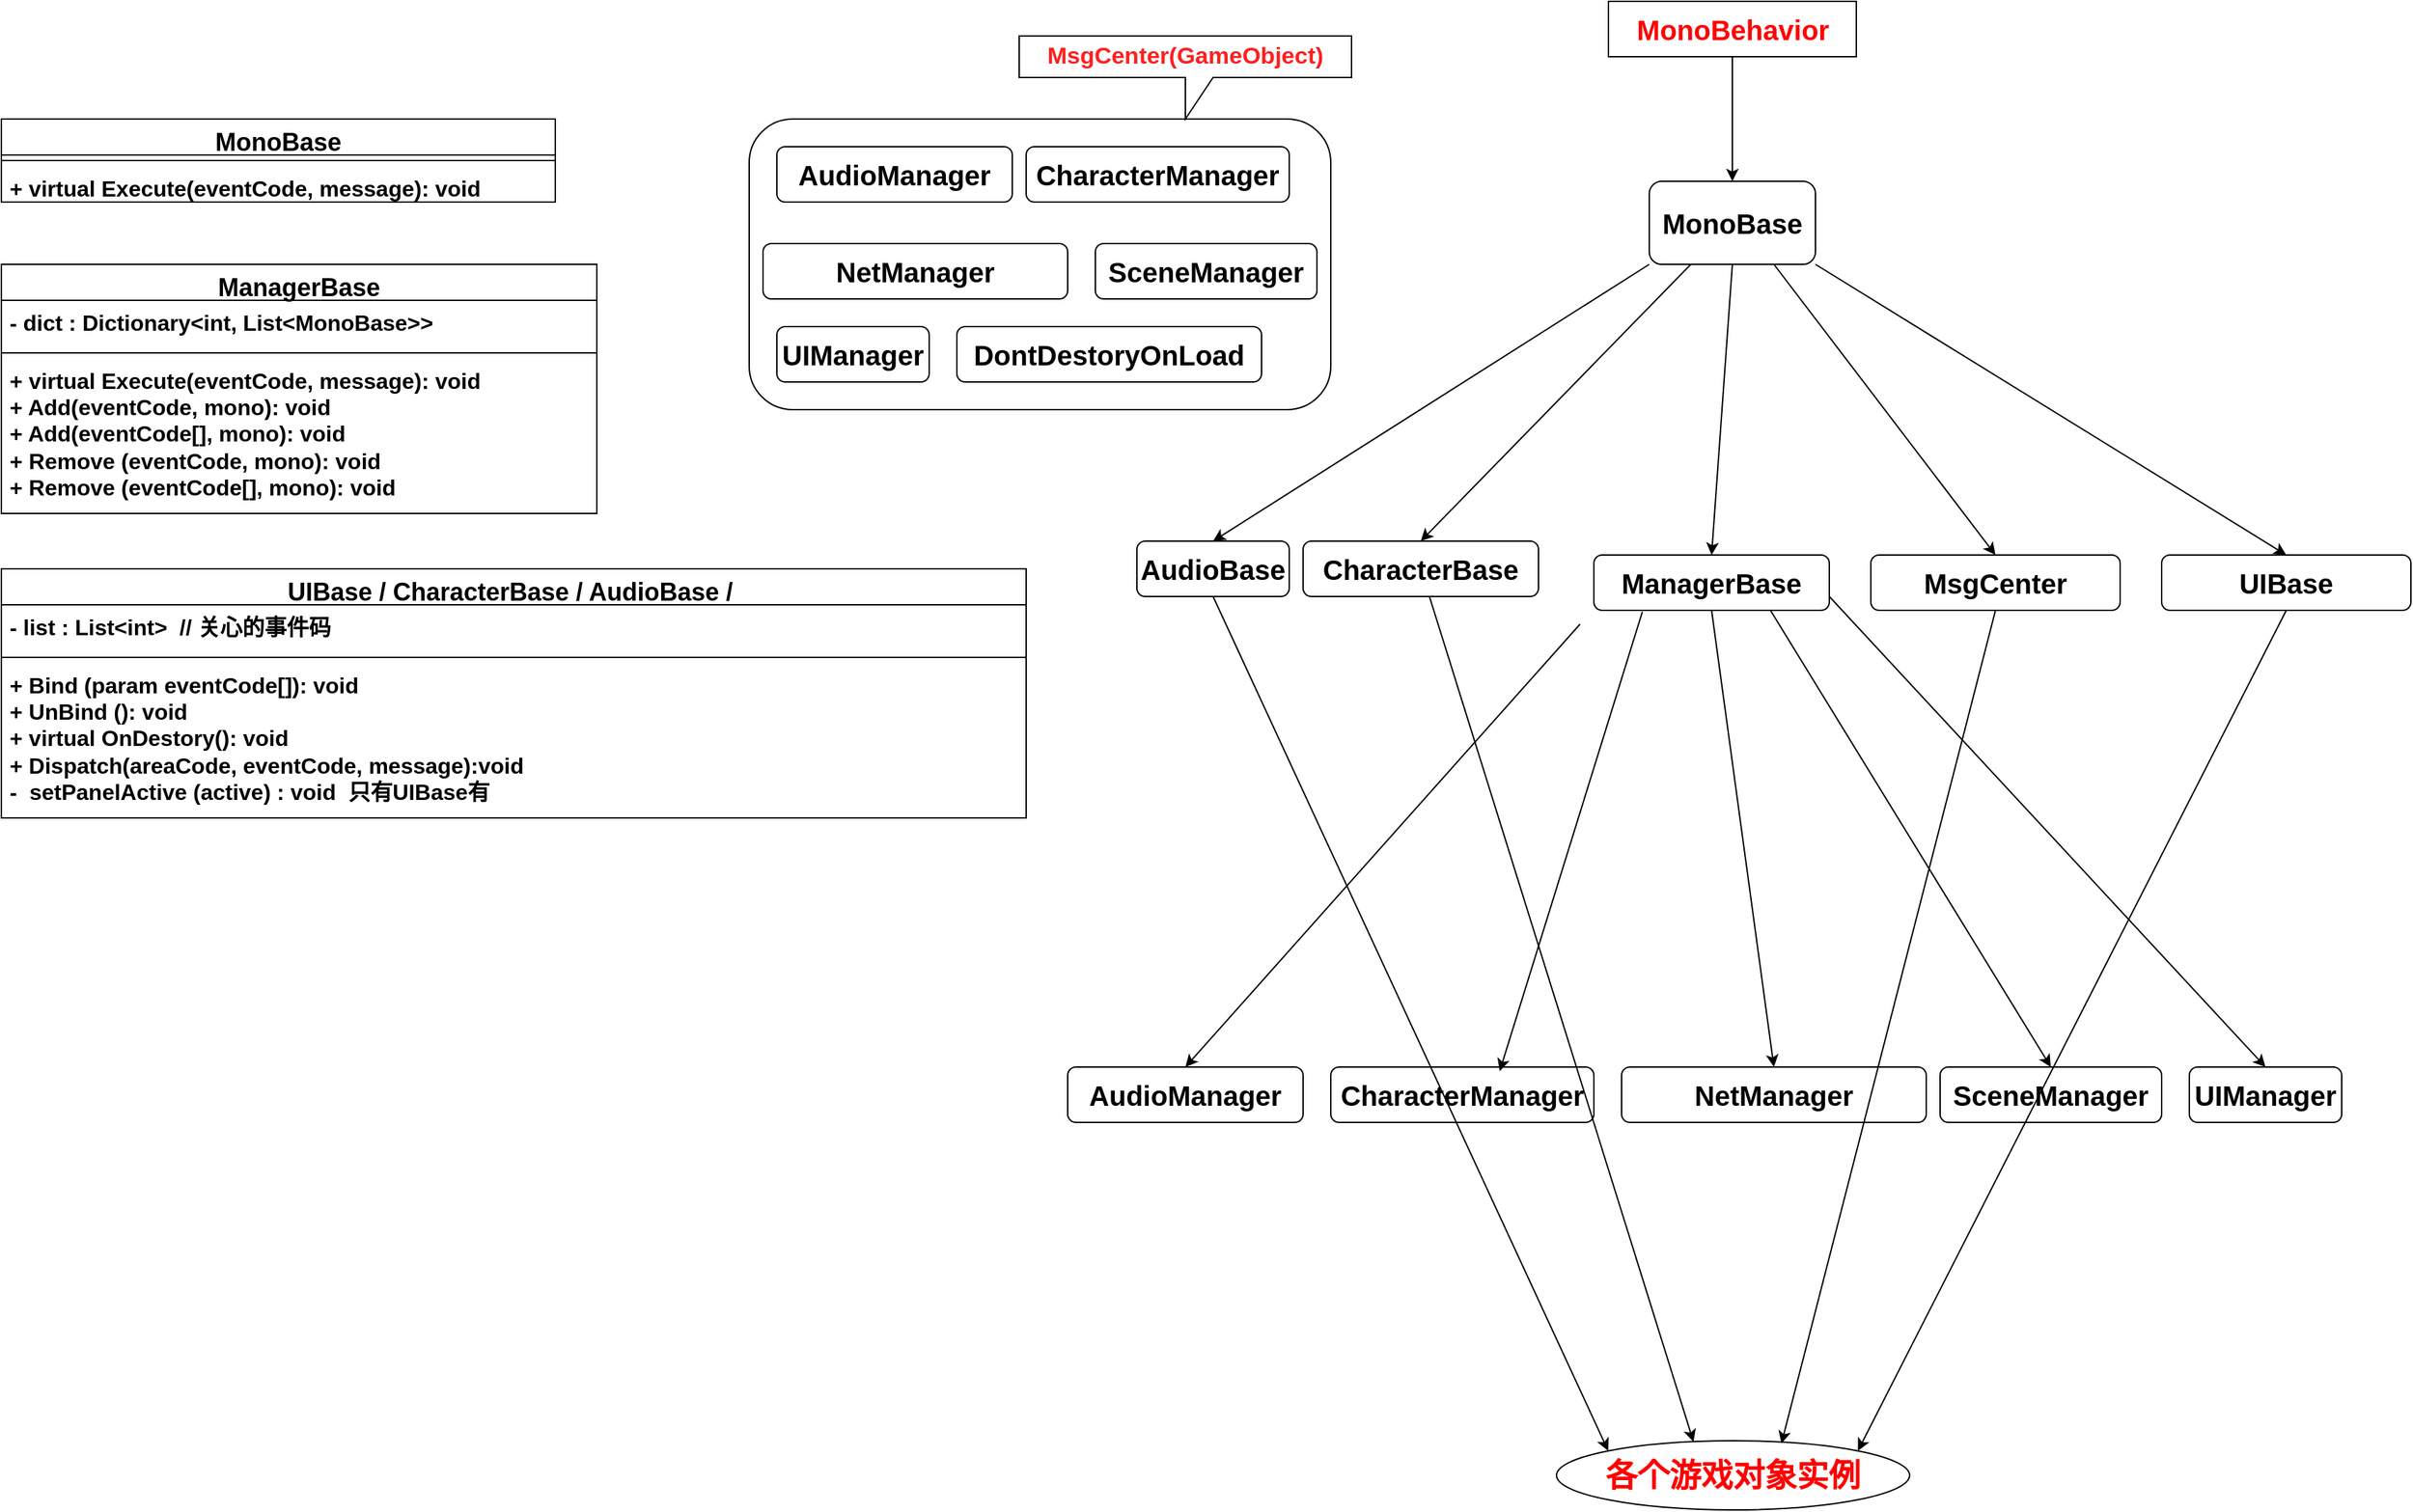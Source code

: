 <mxfile version="24.3.1" type="github">
  <diagram name="第 1 页" id="0Rs_T8Q-2I1_C2P1qeXM">
    <mxGraphModel dx="3552" dy="856" grid="1" gridSize="10" guides="1" tooltips="1" connect="1" arrows="1" fold="1" page="1" pageScale="1" pageWidth="827" pageHeight="1169" math="0" shadow="0">
      <root>
        <mxCell id="0" />
        <mxCell id="1" parent="0" />
        <mxCell id="kWzCZohajdmwK1vvQ1A8-4" style="edgeStyle=orthogonalEdgeStyle;rounded=0;orthogonalLoop=1;jettySize=auto;html=1;exitX=0.5;exitY=1;exitDx=0;exitDy=0;entryX=0.5;entryY=0;entryDx=0;entryDy=0;" parent="1" source="kWzCZohajdmwK1vvQ1A8-1" target="kWzCZohajdmwK1vvQ1A8-3" edge="1">
          <mxGeometry relative="1" as="geometry" />
        </mxCell>
        <mxCell id="kWzCZohajdmwK1vvQ1A8-1" value="&lt;font size=&quot;1&quot; color=&quot;#ff0303&quot; style=&quot;&quot;&gt;&lt;b style=&quot;font-size: 20px;&quot;&gt;MonoBehavior&lt;/b&gt;&lt;/font&gt;" style="rounded=1;whiteSpace=wrap;html=1;arcSize=0;" parent="1" vertex="1">
          <mxGeometry x="70.5" y="10" width="179" height="40" as="geometry" />
        </mxCell>
        <mxCell id="kWzCZohajdmwK1vvQ1A8-3" value="&lt;font style=&quot;font-size: 20px;&quot;&gt;&lt;b&gt;MonoBase&lt;/b&gt;&lt;/font&gt;" style="rounded=1;whiteSpace=wrap;html=1;" parent="1" vertex="1">
          <mxGeometry x="100" y="140" width="120" height="60" as="geometry" />
        </mxCell>
        <mxCell id="kWzCZohajdmwK1vvQ1A8-6" value="&lt;font style=&quot;font-size: 20px;&quot;&gt;&lt;b&gt;AudioBase&lt;/b&gt;&lt;/font&gt;" style="rounded=1;whiteSpace=wrap;html=1;" parent="1" vertex="1">
          <mxGeometry x="-270" y="400" width="110" height="40" as="geometry" />
        </mxCell>
        <mxCell id="kWzCZohajdmwK1vvQ1A8-7" value="" style="endArrow=classic;html=1;rounded=0;exitX=0;exitY=1;exitDx=0;exitDy=0;entryX=0.5;entryY=0;entryDx=0;entryDy=0;" parent="1" source="kWzCZohajdmwK1vvQ1A8-3" target="kWzCZohajdmwK1vvQ1A8-6" edge="1">
          <mxGeometry width="50" height="50" relative="1" as="geometry">
            <mxPoint x="460" y="410" as="sourcePoint" />
            <mxPoint x="510" y="360" as="targetPoint" />
          </mxGeometry>
        </mxCell>
        <mxCell id="kWzCZohajdmwK1vvQ1A8-8" value="&lt;font style=&quot;font-size: 20px;&quot;&gt;&lt;b&gt;CharacterBase&lt;/b&gt;&lt;/font&gt;" style="rounded=1;whiteSpace=wrap;html=1;" parent="1" vertex="1">
          <mxGeometry x="-150" y="400" width="170" height="40" as="geometry" />
        </mxCell>
        <mxCell id="kWzCZohajdmwK1vvQ1A8-9" value="" style="endArrow=classic;html=1;rounded=0;exitX=0.25;exitY=1;exitDx=0;exitDy=0;entryX=0.5;entryY=0;entryDx=0;entryDy=0;" parent="1" source="kWzCZohajdmwK1vvQ1A8-3" target="kWzCZohajdmwK1vvQ1A8-8" edge="1">
          <mxGeometry width="50" height="50" relative="1" as="geometry">
            <mxPoint x="110" y="210" as="sourcePoint" />
            <mxPoint x="520" y="370" as="targetPoint" />
          </mxGeometry>
        </mxCell>
        <mxCell id="kWzCZohajdmwK1vvQ1A8-12" value="&lt;b style=&quot;font-size: 20px;&quot;&gt;ManagerBase&lt;/b&gt;" style="rounded=1;whiteSpace=wrap;html=1;" parent="1" vertex="1">
          <mxGeometry x="60" y="410" width="170" height="40" as="geometry" />
        </mxCell>
        <mxCell id="kWzCZohajdmwK1vvQ1A8-13" value="" style="endArrow=classic;html=1;rounded=0;entryX=0.5;entryY=0;entryDx=0;entryDy=0;exitX=0.5;exitY=1;exitDx=0;exitDy=0;" parent="1" source="kWzCZohajdmwK1vvQ1A8-3" target="kWzCZohajdmwK1vvQ1A8-12" edge="1">
          <mxGeometry width="50" height="50" relative="1" as="geometry">
            <mxPoint x="150" y="210" as="sourcePoint" />
            <mxPoint x="700" y="370" as="targetPoint" />
          </mxGeometry>
        </mxCell>
        <mxCell id="kWzCZohajdmwK1vvQ1A8-14" value="&lt;font style=&quot;font-size: 20px;&quot;&gt;&lt;b&gt;MsgCenter&lt;/b&gt;&lt;/font&gt;" style="rounded=1;whiteSpace=wrap;html=1;" parent="1" vertex="1">
          <mxGeometry x="260" y="410" width="180" height="40" as="geometry" />
        </mxCell>
        <mxCell id="kWzCZohajdmwK1vvQ1A8-15" value="" style="endArrow=classic;html=1;rounded=0;exitX=0.75;exitY=1;exitDx=0;exitDy=0;entryX=0.5;entryY=0;entryDx=0;entryDy=0;" parent="1" source="kWzCZohajdmwK1vvQ1A8-3" target="kWzCZohajdmwK1vvQ1A8-14" edge="1">
          <mxGeometry width="50" height="50" relative="1" as="geometry">
            <mxPoint x="240" y="310" as="sourcePoint" />
            <mxPoint x="630" y="480" as="targetPoint" />
          </mxGeometry>
        </mxCell>
        <mxCell id="kWzCZohajdmwK1vvQ1A8-16" value="&lt;font style=&quot;font-size: 20px;&quot;&gt;&lt;b&gt;UIBase&lt;/b&gt;&lt;/font&gt;" style="rounded=1;whiteSpace=wrap;html=1;" parent="1" vertex="1">
          <mxGeometry x="470" y="410" width="180" height="40" as="geometry" />
        </mxCell>
        <mxCell id="kWzCZohajdmwK1vvQ1A8-17" value="" style="endArrow=classic;html=1;rounded=0;exitX=1;exitY=1;exitDx=0;exitDy=0;entryX=0.5;entryY=0;entryDx=0;entryDy=0;" parent="1" source="kWzCZohajdmwK1vvQ1A8-3" target="kWzCZohajdmwK1vvQ1A8-16" edge="1">
          <mxGeometry width="50" height="50" relative="1" as="geometry">
            <mxPoint x="170" y="210" as="sourcePoint" />
            <mxPoint x="190" y="380" as="targetPoint" />
          </mxGeometry>
        </mxCell>
        <mxCell id="kWzCZohajdmwK1vvQ1A8-18" value="" style="rounded=1;whiteSpace=wrap;html=1;" parent="1" vertex="1">
          <mxGeometry x="-550" y="95" width="420" height="210" as="geometry" />
        </mxCell>
        <mxCell id="kWzCZohajdmwK1vvQ1A8-19" value="&lt;font color=&quot;#ff1f1f&quot; style=&quot;font-size: 17px;&quot;&gt;&lt;b&gt;MsgCenter(GameObject)&lt;/b&gt;&lt;/font&gt;" style="shape=callout;whiteSpace=wrap;html=1;perimeter=calloutPerimeter;" parent="1" vertex="1">
          <mxGeometry x="-355" y="35" width="240" height="60" as="geometry" />
        </mxCell>
        <mxCell id="kWzCZohajdmwK1vvQ1A8-21" value="&lt;b style=&quot;font-size: 20px;&quot;&gt;AudioManager&lt;/b&gt;" style="rounded=1;whiteSpace=wrap;html=1;" parent="1" vertex="1">
          <mxGeometry x="-320" y="780" width="170" height="40" as="geometry" />
        </mxCell>
        <mxCell id="kWzCZohajdmwK1vvQ1A8-22" value="&lt;b style=&quot;font-size: 20px;&quot;&gt;CharacterManager&lt;/b&gt;" style="rounded=1;whiteSpace=wrap;html=1;" parent="1" vertex="1">
          <mxGeometry x="-130" y="780" width="190" height="40" as="geometry" />
        </mxCell>
        <mxCell id="kWzCZohajdmwK1vvQ1A8-24" value="&lt;b style=&quot;font-size: 20px;&quot;&gt;NetManager&lt;/b&gt;" style="rounded=1;whiteSpace=wrap;html=1;" parent="1" vertex="1">
          <mxGeometry x="80" y="780" width="220" height="40" as="geometry" />
        </mxCell>
        <mxCell id="kWzCZohajdmwK1vvQ1A8-25" value="&lt;b style=&quot;font-size: 20px;&quot;&gt;SceneManager&lt;/b&gt;" style="rounded=1;whiteSpace=wrap;html=1;" parent="1" vertex="1">
          <mxGeometry x="310" y="780" width="160" height="40" as="geometry" />
        </mxCell>
        <mxCell id="kWzCZohajdmwK1vvQ1A8-26" value="&lt;b style=&quot;font-size: 20px;&quot;&gt;UIManager&lt;/b&gt;" style="rounded=1;whiteSpace=wrap;html=1;" parent="1" vertex="1">
          <mxGeometry x="490" y="780" width="110" height="40" as="geometry" />
        </mxCell>
        <mxCell id="kWzCZohajdmwK1vvQ1A8-27" value="" style="endArrow=classic;html=1;rounded=0;entryX=0.5;entryY=0;entryDx=0;entryDy=0;" parent="1" target="kWzCZohajdmwK1vvQ1A8-21" edge="1">
          <mxGeometry width="50" height="50" relative="1" as="geometry">
            <mxPoint x="50" y="460" as="sourcePoint" />
            <mxPoint x="-210" y="700" as="targetPoint" />
          </mxGeometry>
        </mxCell>
        <mxCell id="kWzCZohajdmwK1vvQ1A8-28" value="" style="endArrow=classic;html=1;rounded=0;exitX=0.206;exitY=1.025;exitDx=0;exitDy=0;entryX=0.642;entryY=0.075;entryDx=0;entryDy=0;entryPerimeter=0;exitPerimeter=0;" parent="1" source="kWzCZohajdmwK1vvQ1A8-12" target="kWzCZohajdmwK1vvQ1A8-22" edge="1">
          <mxGeometry width="50" height="50" relative="1" as="geometry">
            <mxPoint x="70" y="460" as="sourcePoint" />
            <mxPoint x="-205" y="700" as="targetPoint" />
          </mxGeometry>
        </mxCell>
        <mxCell id="kWzCZohajdmwK1vvQ1A8-29" value="" style="endArrow=classic;html=1;rounded=0;exitX=0.5;exitY=1;exitDx=0;exitDy=0;entryX=0.5;entryY=0;entryDx=0;entryDy=0;" parent="1" source="kWzCZohajdmwK1vvQ1A8-12" target="kWzCZohajdmwK1vvQ1A8-24" edge="1">
          <mxGeometry width="50" height="50" relative="1" as="geometry">
            <mxPoint x="105" y="461" as="sourcePoint" />
            <mxPoint x="22" y="703" as="targetPoint" />
          </mxGeometry>
        </mxCell>
        <mxCell id="kWzCZohajdmwK1vvQ1A8-30" value="" style="endArrow=classic;html=1;rounded=0;exitX=0.75;exitY=1;exitDx=0;exitDy=0;entryX=0.5;entryY=0;entryDx=0;entryDy=0;" parent="1" source="kWzCZohajdmwK1vvQ1A8-12" target="kWzCZohajdmwK1vvQ1A8-25" edge="1">
          <mxGeometry width="50" height="50" relative="1" as="geometry">
            <mxPoint x="155" y="460" as="sourcePoint" />
            <mxPoint x="220" y="700" as="targetPoint" />
          </mxGeometry>
        </mxCell>
        <mxCell id="kWzCZohajdmwK1vvQ1A8-31" value="" style="endArrow=classic;html=1;rounded=0;entryX=0.5;entryY=0;entryDx=0;entryDy=0;exitX=1;exitY=0.75;exitDx=0;exitDy=0;" parent="1" source="kWzCZohajdmwK1vvQ1A8-12" target="kWzCZohajdmwK1vvQ1A8-26" edge="1">
          <mxGeometry width="50" height="50" relative="1" as="geometry">
            <mxPoint x="223" y="454" as="sourcePoint" />
            <mxPoint x="420" y="700" as="targetPoint" />
          </mxGeometry>
        </mxCell>
        <mxCell id="kWzCZohajdmwK1vvQ1A8-32" value="&lt;b style=&quot;font-size: 20px;&quot;&gt;AudioManager&lt;/b&gt;" style="rounded=1;whiteSpace=wrap;html=1;" parent="1" vertex="1">
          <mxGeometry x="-530" y="115" width="170" height="40" as="geometry" />
        </mxCell>
        <mxCell id="kWzCZohajdmwK1vvQ1A8-33" value="&lt;b style=&quot;font-size: 20px;&quot;&gt;CharacterManager&lt;/b&gt;" style="rounded=1;whiteSpace=wrap;html=1;" parent="1" vertex="1">
          <mxGeometry x="-350" y="115" width="190" height="40" as="geometry" />
        </mxCell>
        <mxCell id="kWzCZohajdmwK1vvQ1A8-34" value="&lt;b style=&quot;font-size: 20px;&quot;&gt;NetManager&lt;/b&gt;" style="rounded=1;whiteSpace=wrap;html=1;" parent="1" vertex="1">
          <mxGeometry x="-540" y="185" width="220" height="40" as="geometry" />
        </mxCell>
        <mxCell id="kWzCZohajdmwK1vvQ1A8-35" value="&lt;b style=&quot;font-size: 20px;&quot;&gt;SceneManager&lt;/b&gt;" style="rounded=1;whiteSpace=wrap;html=1;" parent="1" vertex="1">
          <mxGeometry x="-300" y="185" width="160" height="40" as="geometry" />
        </mxCell>
        <mxCell id="kWzCZohajdmwK1vvQ1A8-36" value="&lt;b style=&quot;font-size: 20px;&quot;&gt;UIManager&lt;/b&gt;" style="rounded=1;whiteSpace=wrap;html=1;" parent="1" vertex="1">
          <mxGeometry x="-530" y="245" width="110" height="40" as="geometry" />
        </mxCell>
        <mxCell id="kWzCZohajdmwK1vvQ1A8-37" style="edgeStyle=orthogonalEdgeStyle;rounded=0;orthogonalLoop=1;jettySize=auto;html=1;exitX=0.5;exitY=1;exitDx=0;exitDy=0;" parent="1" source="kWzCZohajdmwK1vvQ1A8-36" target="kWzCZohajdmwK1vvQ1A8-36" edge="1">
          <mxGeometry relative="1" as="geometry" />
        </mxCell>
        <mxCell id="kWzCZohajdmwK1vvQ1A8-38" value="&lt;b style=&quot;font-size: 20px;&quot;&gt;DontDestoryOnLoad&lt;/b&gt;" style="rounded=1;whiteSpace=wrap;html=1;" parent="1" vertex="1">
          <mxGeometry x="-400" y="245" width="220" height="40" as="geometry" />
        </mxCell>
        <mxCell id="kWzCZohajdmwK1vvQ1A8-39" value="&lt;b&gt;&lt;font color=&quot;#ff0000&quot; style=&quot;font-size: 23px;&quot;&gt;各个游戏对象实例&lt;/font&gt;&lt;/b&gt;" style="ellipse;whiteSpace=wrap;html=1;" parent="1" vertex="1">
          <mxGeometry x="33" y="1050" width="255" height="50" as="geometry" />
        </mxCell>
        <mxCell id="kWzCZohajdmwK1vvQ1A8-40" value="" style="endArrow=classic;html=1;rounded=0;exitX=0.5;exitY=1;exitDx=0;exitDy=0;entryX=0;entryY=0;entryDx=0;entryDy=0;" parent="1" source="kWzCZohajdmwK1vvQ1A8-6" target="kWzCZohajdmwK1vvQ1A8-39" edge="1">
          <mxGeometry width="50" height="50" relative="1" as="geometry">
            <mxPoint x="70" y="460" as="sourcePoint" />
            <mxPoint x="-225" y="790" as="targetPoint" />
          </mxGeometry>
        </mxCell>
        <mxCell id="kWzCZohajdmwK1vvQ1A8-41" value="" style="endArrow=classic;html=1;rounded=0;entryX=0.388;entryY=0.016;entryDx=0;entryDy=0;entryPerimeter=0;" parent="1" source="kWzCZohajdmwK1vvQ1A8-8" target="kWzCZohajdmwK1vvQ1A8-39" edge="1">
          <mxGeometry width="50" height="50" relative="1" as="geometry">
            <mxPoint x="90" y="1010" as="sourcePoint" />
            <mxPoint x="140" y="970" as="targetPoint" />
          </mxGeometry>
        </mxCell>
        <mxCell id="kWzCZohajdmwK1vvQ1A8-42" value="" style="endArrow=classic;html=1;rounded=0;exitX=0.5;exitY=1;exitDx=0;exitDy=0;entryX=0.637;entryY=0.04;entryDx=0;entryDy=0;entryPerimeter=0;" parent="1" source="kWzCZohajdmwK1vvQ1A8-14" target="kWzCZohajdmwK1vvQ1A8-39" edge="1">
          <mxGeometry width="50" height="50" relative="1" as="geometry">
            <mxPoint x="-48" y="450" as="sourcePoint" />
            <mxPoint x="192" y="990" as="targetPoint" />
          </mxGeometry>
        </mxCell>
        <mxCell id="kWzCZohajdmwK1vvQ1A8-43" value="" style="endArrow=classic;html=1;rounded=0;exitX=0.5;exitY=1;exitDx=0;exitDy=0;entryX=1;entryY=0;entryDx=0;entryDy=0;" parent="1" source="kWzCZohajdmwK1vvQ1A8-16" target="kWzCZohajdmwK1vvQ1A8-39" edge="1">
          <mxGeometry width="50" height="50" relative="1" as="geometry">
            <mxPoint x="360" y="460" as="sourcePoint" />
            <mxPoint x="232" y="982" as="targetPoint" />
          </mxGeometry>
        </mxCell>
        <mxCell id="kWzCZohajdmwK1vvQ1A8-44" value="&lt;font style=&quot;font-size: 18px;&quot;&gt;MonoBase&lt;/font&gt;" style="swimlane;fontStyle=1;align=center;verticalAlign=top;childLayout=stackLayout;horizontal=1;startSize=26;horizontalStack=0;resizeParent=1;resizeParentMax=0;resizeLast=0;collapsible=1;marginBottom=0;whiteSpace=wrap;html=1;" parent="1" vertex="1">
          <mxGeometry x="-1090" y="95" width="400" height="60" as="geometry" />
        </mxCell>
        <mxCell id="kWzCZohajdmwK1vvQ1A8-46" value="" style="line;strokeWidth=1;fillColor=none;align=left;verticalAlign=middle;spacingTop=-1;spacingLeft=3;spacingRight=3;rotatable=0;labelPosition=right;points=[];portConstraint=eastwest;strokeColor=inherit;" parent="kWzCZohajdmwK1vvQ1A8-44" vertex="1">
          <mxGeometry y="26" width="400" height="8" as="geometry" />
        </mxCell>
        <mxCell id="kWzCZohajdmwK1vvQ1A8-47" value="&lt;font style=&quot;font-size: 16px;&quot;&gt;&lt;b&gt;+ virtual Execute(eventCode, message): void&lt;/b&gt;&lt;/font&gt;" style="text;strokeColor=none;fillColor=none;align=left;verticalAlign=top;spacingLeft=4;spacingRight=4;overflow=hidden;rotatable=0;points=[[0,0.5],[1,0.5]];portConstraint=eastwest;whiteSpace=wrap;html=1;" parent="kWzCZohajdmwK1vvQ1A8-44" vertex="1">
          <mxGeometry y="34" width="400" height="26" as="geometry" />
        </mxCell>
        <mxCell id="kWzCZohajdmwK1vvQ1A8-48" value="&lt;font style=&quot;font-size: 18px;&quot;&gt;ManagerBase&lt;/font&gt;" style="swimlane;fontStyle=1;align=center;verticalAlign=top;childLayout=stackLayout;horizontal=1;startSize=26;horizontalStack=0;resizeParent=1;resizeParentMax=0;resizeLast=0;collapsible=1;marginBottom=0;whiteSpace=wrap;html=1;" parent="1" vertex="1">
          <mxGeometry x="-1090" y="200" width="430" height="180" as="geometry" />
        </mxCell>
        <mxCell id="kWzCZohajdmwK1vvQ1A8-49" value="&lt;b style=&quot;font-size: 16px;&quot;&gt;- dict : Dictionary&amp;lt;int, List&amp;lt;MonoBase&amp;gt;&amp;gt;&amp;nbsp;&lt;/b&gt;&lt;div&gt;&lt;b style=&quot;font-size: 16px;&quot;&gt;&lt;br&gt;&lt;/b&gt;&lt;/div&gt;" style="text;strokeColor=none;fillColor=none;align=left;verticalAlign=top;spacingLeft=4;spacingRight=4;overflow=hidden;rotatable=0;points=[[0,0.5],[1,0.5]];portConstraint=eastwest;whiteSpace=wrap;html=1;" parent="kWzCZohajdmwK1vvQ1A8-48" vertex="1">
          <mxGeometry y="26" width="430" height="34" as="geometry" />
        </mxCell>
        <mxCell id="kWzCZohajdmwK1vvQ1A8-50" value="" style="line;strokeWidth=1;fillColor=none;align=left;verticalAlign=middle;spacingTop=-1;spacingLeft=3;spacingRight=3;rotatable=0;labelPosition=right;points=[];portConstraint=eastwest;strokeColor=inherit;" parent="kWzCZohajdmwK1vvQ1A8-48" vertex="1">
          <mxGeometry y="60" width="430" height="8" as="geometry" />
        </mxCell>
        <mxCell id="kWzCZohajdmwK1vvQ1A8-51" value="&lt;b style=&quot;font-size: 16px;&quot;&gt;+ virtual Execute(eventCode, message): void&lt;/b&gt;&lt;div&gt;&lt;b style=&quot;font-size: 16px;&quot;&gt;+ Add(eventCode, mono): void&lt;/b&gt;&lt;/div&gt;&lt;div&gt;&lt;b style=&quot;font-size: 16px;&quot;&gt;+ Add(eventCode[], mono): void&lt;/b&gt;&lt;/div&gt;&lt;div&gt;&lt;div&gt;&lt;b style=&quot;font-size: 16px;&quot;&gt;+ Remove (eventCode, mono): void&lt;/b&gt;&lt;/div&gt;&lt;div&gt;&lt;b style=&quot;font-size: 16px;&quot;&gt;+&amp;nbsp;&lt;/b&gt;&lt;b style=&quot;font-size: 16px;&quot;&gt;Remove&amp;nbsp;&lt;/b&gt;&lt;b style=&quot;font-size: 16px;&quot;&gt;(eventCode[], mono): void&lt;/b&gt;&lt;/div&gt;&lt;/div&gt;" style="text;strokeColor=none;fillColor=none;align=left;verticalAlign=top;spacingLeft=4;spacingRight=4;overflow=hidden;rotatable=0;points=[[0,0.5],[1,0.5]];portConstraint=eastwest;whiteSpace=wrap;html=1;" parent="kWzCZohajdmwK1vvQ1A8-48" vertex="1">
          <mxGeometry y="68" width="430" height="112" as="geometry" />
        </mxCell>
        <mxCell id="kWzCZohajdmwK1vvQ1A8-53" value="&lt;font style=&quot;font-size: 18px;&quot;&gt;UIBase / CharacterBase / AudioBase /&amp;nbsp;&lt;/font&gt;" style="swimlane;fontStyle=1;align=center;verticalAlign=top;childLayout=stackLayout;horizontal=1;startSize=26;horizontalStack=0;resizeParent=1;resizeParentMax=0;resizeLast=0;collapsible=1;marginBottom=0;whiteSpace=wrap;html=1;" parent="1" vertex="1">
          <mxGeometry x="-1090" y="420" width="740" height="180" as="geometry" />
        </mxCell>
        <mxCell id="kWzCZohajdmwK1vvQ1A8-54" value="&lt;b style=&quot;font-size: 16px;&quot;&gt;- list : List&amp;lt;int&amp;gt;&amp;nbsp; // 关心的事件码&amp;nbsp;&lt;/b&gt;&lt;div&gt;&lt;b style=&quot;font-size: 16px;&quot;&gt;&lt;br&gt;&lt;/b&gt;&lt;/div&gt;" style="text;strokeColor=none;fillColor=none;align=left;verticalAlign=top;spacingLeft=4;spacingRight=4;overflow=hidden;rotatable=0;points=[[0,0.5],[1,0.5]];portConstraint=eastwest;whiteSpace=wrap;html=1;" parent="kWzCZohajdmwK1vvQ1A8-53" vertex="1">
          <mxGeometry y="26" width="740" height="34" as="geometry" />
        </mxCell>
        <mxCell id="kWzCZohajdmwK1vvQ1A8-55" value="" style="line;strokeWidth=1;fillColor=none;align=left;verticalAlign=middle;spacingTop=-1;spacingLeft=3;spacingRight=3;rotatable=0;labelPosition=right;points=[];portConstraint=eastwest;strokeColor=inherit;" parent="kWzCZohajdmwK1vvQ1A8-53" vertex="1">
          <mxGeometry y="60" width="740" height="8" as="geometry" />
        </mxCell>
        <mxCell id="kWzCZohajdmwK1vvQ1A8-56" value="&lt;b style=&quot;font-size: 16px;&quot;&gt;+ Bind (param eventCode[]): void&lt;/b&gt;&lt;div&gt;&lt;b style=&quot;font-size: 16px;&quot;&gt;+ UnBind (): void&lt;/b&gt;&lt;/div&gt;&lt;div&gt;&lt;b style=&quot;font-size: 16px;&quot;&gt;+ virtual OnDestory(): void&lt;/b&gt;&lt;/div&gt;&lt;div&gt;&lt;b style=&quot;font-size: 16px;&quot;&gt;+ Dispatch(areaCode, eventCode, message):void&lt;/b&gt;&lt;/div&gt;&lt;div&gt;&lt;b style=&quot;font-size: 16px;&quot;&gt;-&amp;nbsp; setPanelActive (active) : void&amp;nbsp; 只有UIBase有&lt;/b&gt;&lt;/div&gt;" style="text;strokeColor=none;fillColor=none;align=left;verticalAlign=top;spacingLeft=4;spacingRight=4;overflow=hidden;rotatable=0;points=[[0,0.5],[1,0.5]];portConstraint=eastwest;whiteSpace=wrap;html=1;" parent="kWzCZohajdmwK1vvQ1A8-53" vertex="1">
          <mxGeometry y="68" width="740" height="112" as="geometry" />
        </mxCell>
      </root>
    </mxGraphModel>
  </diagram>
</mxfile>
